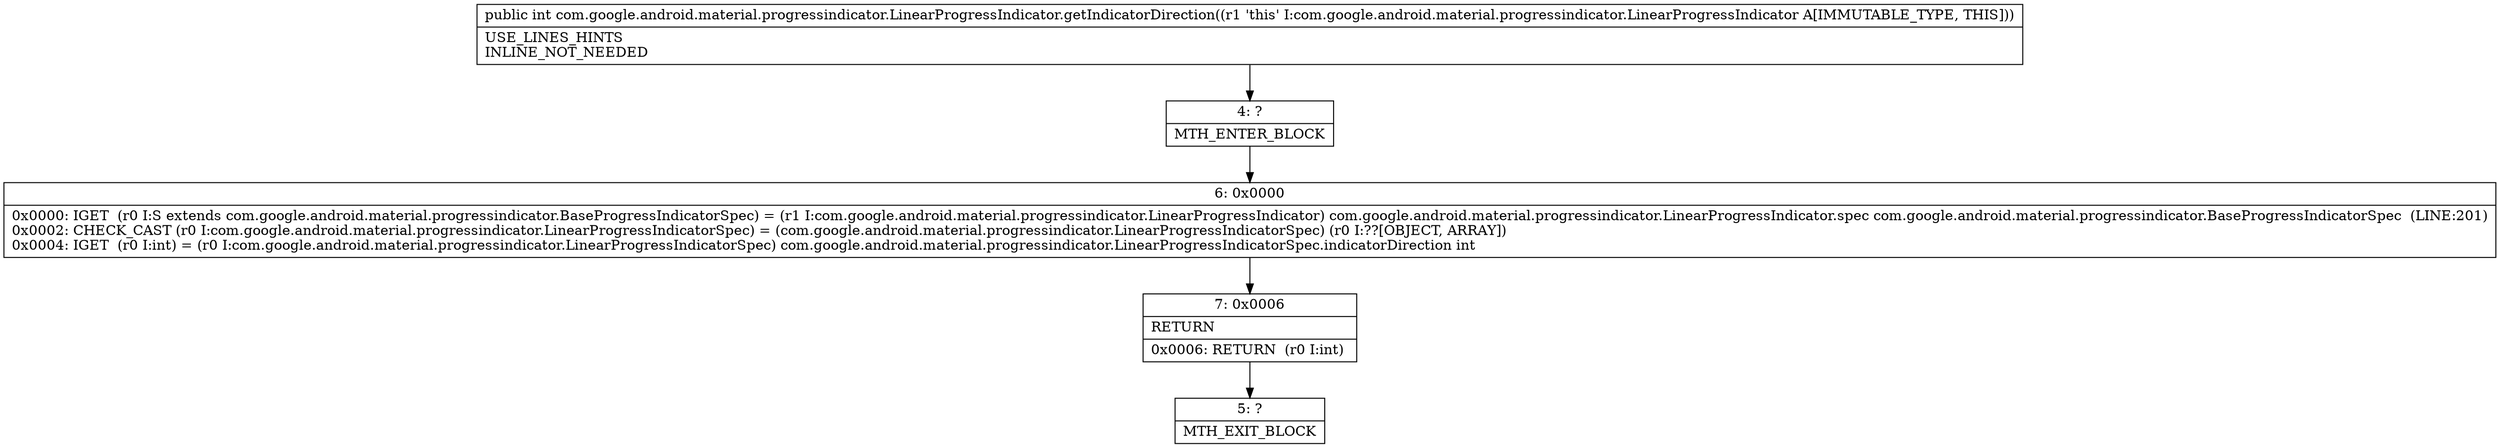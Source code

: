digraph "CFG forcom.google.android.material.progressindicator.LinearProgressIndicator.getIndicatorDirection()I" {
Node_4 [shape=record,label="{4\:\ ?|MTH_ENTER_BLOCK\l}"];
Node_6 [shape=record,label="{6\:\ 0x0000|0x0000: IGET  (r0 I:S extends com.google.android.material.progressindicator.BaseProgressIndicatorSpec) = (r1 I:com.google.android.material.progressindicator.LinearProgressIndicator) com.google.android.material.progressindicator.LinearProgressIndicator.spec com.google.android.material.progressindicator.BaseProgressIndicatorSpec  (LINE:201)\l0x0002: CHECK_CAST (r0 I:com.google.android.material.progressindicator.LinearProgressIndicatorSpec) = (com.google.android.material.progressindicator.LinearProgressIndicatorSpec) (r0 I:??[OBJECT, ARRAY]) \l0x0004: IGET  (r0 I:int) = (r0 I:com.google.android.material.progressindicator.LinearProgressIndicatorSpec) com.google.android.material.progressindicator.LinearProgressIndicatorSpec.indicatorDirection int \l}"];
Node_7 [shape=record,label="{7\:\ 0x0006|RETURN\l|0x0006: RETURN  (r0 I:int) \l}"];
Node_5 [shape=record,label="{5\:\ ?|MTH_EXIT_BLOCK\l}"];
MethodNode[shape=record,label="{public int com.google.android.material.progressindicator.LinearProgressIndicator.getIndicatorDirection((r1 'this' I:com.google.android.material.progressindicator.LinearProgressIndicator A[IMMUTABLE_TYPE, THIS]))  | USE_LINES_HINTS\lINLINE_NOT_NEEDED\l}"];
MethodNode -> Node_4;Node_4 -> Node_6;
Node_6 -> Node_7;
Node_7 -> Node_5;
}

